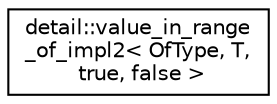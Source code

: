 digraph "Graphical Class Hierarchy"
{
 // LATEX_PDF_SIZE
  edge [fontname="Helvetica",fontsize="10",labelfontname="Helvetica",labelfontsize="10"];
  node [fontname="Helvetica",fontsize="10",shape=record];
  rankdir="LR";
  Node0 [label="detail::value_in_range\l_of_impl2\< OfType, T,\l true, false \>",height=0.2,width=0.4,color="black", fillcolor="white", style="filled",URL="$structdetail_1_1value__in__range__of__impl2_3_01OfType_00_01T_00_01true_00_01false_01_4.html",tooltip=" "];
}
